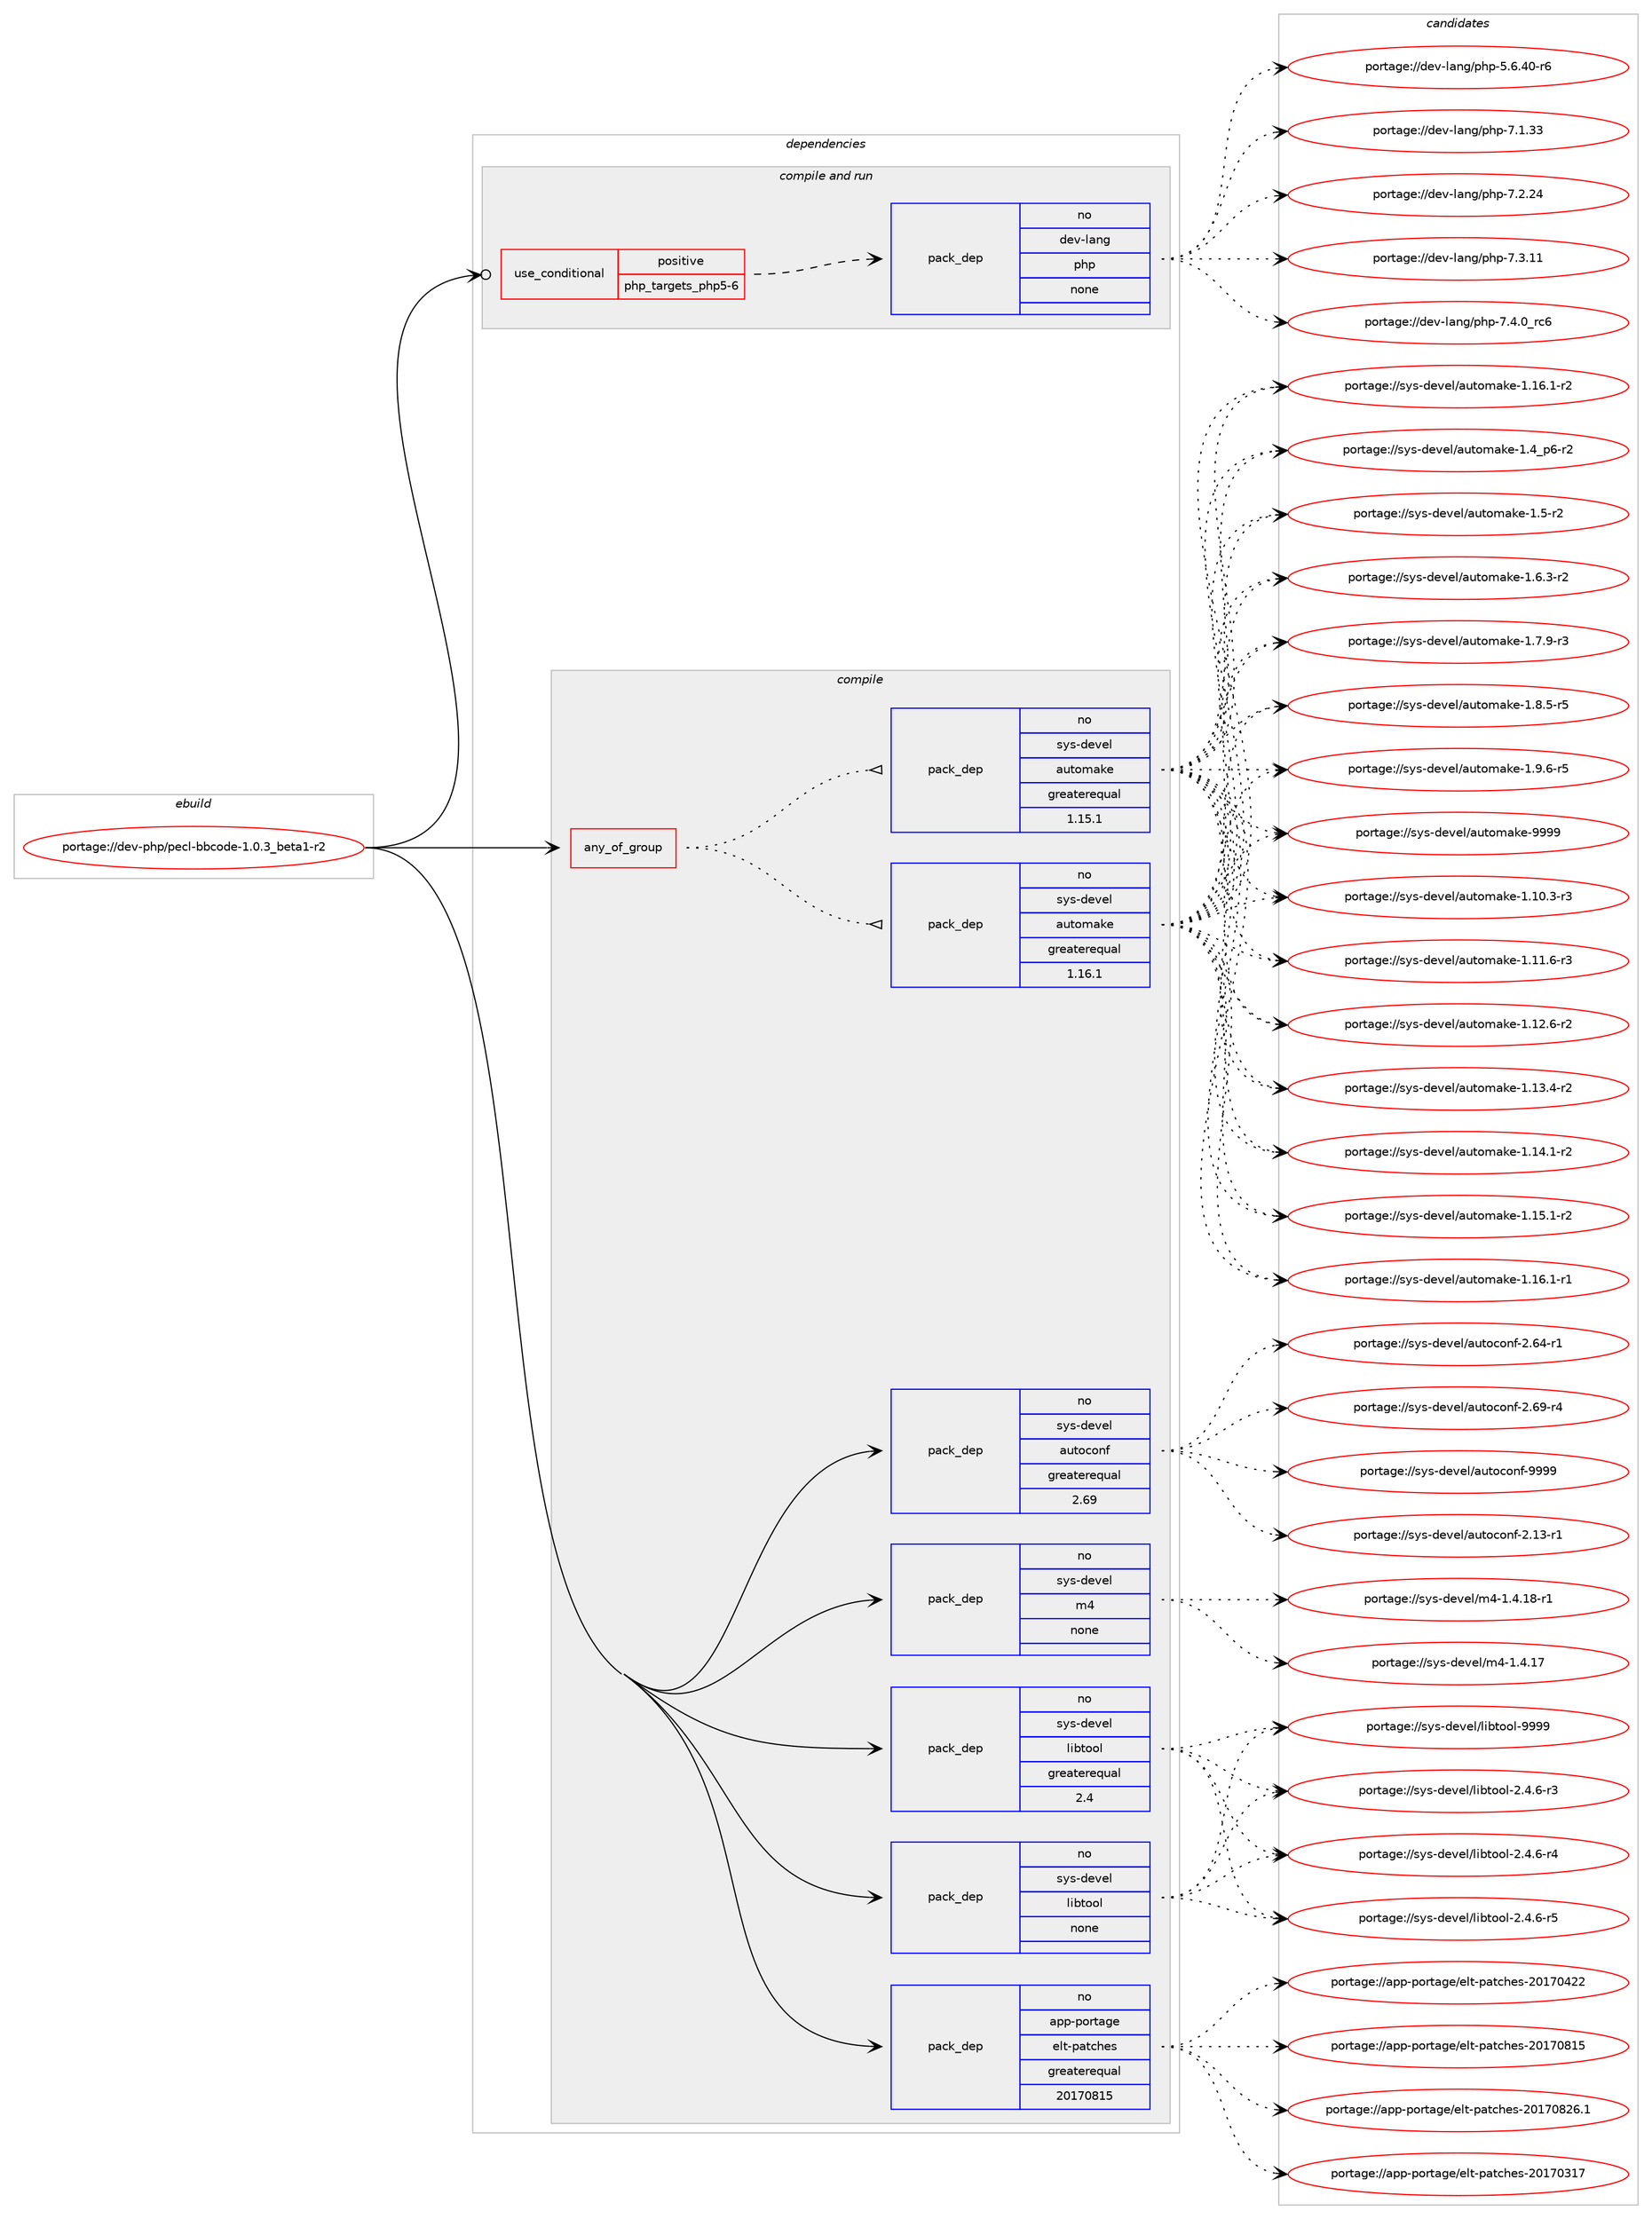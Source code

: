 digraph prolog {

# *************
# Graph options
# *************

newrank=true;
concentrate=true;
compound=true;
graph [rankdir=LR,fontname=Helvetica,fontsize=10,ranksep=1.5];#, ranksep=2.5, nodesep=0.2];
edge  [arrowhead=vee];
node  [fontname=Helvetica,fontsize=10];

# **********
# The ebuild
# **********

subgraph cluster_leftcol {
color=gray;
rank=same;
label=<<i>ebuild</i>>;
id [label="portage://dev-php/pecl-bbcode-1.0.3_beta1-r2", color=red, width=4, href="../dev-php/pecl-bbcode-1.0.3_beta1-r2.svg"];
}

# ****************
# The dependencies
# ****************

subgraph cluster_midcol {
color=gray;
label=<<i>dependencies</i>>;
subgraph cluster_compile {
fillcolor="#eeeeee";
style=filled;
label=<<i>compile</i>>;
subgraph any3145 {
dependency124740 [label=<<TABLE BORDER="0" CELLBORDER="1" CELLSPACING="0" CELLPADDING="4"><TR><TD CELLPADDING="10">any_of_group</TD></TR></TABLE>>, shape=none, color=red];subgraph pack97421 {
dependency124741 [label=<<TABLE BORDER="0" CELLBORDER="1" CELLSPACING="0" CELLPADDING="4" WIDTH="220"><TR><TD ROWSPAN="6" CELLPADDING="30">pack_dep</TD></TR><TR><TD WIDTH="110">no</TD></TR><TR><TD>sys-devel</TD></TR><TR><TD>automake</TD></TR><TR><TD>greaterequal</TD></TR><TR><TD>1.16.1</TD></TR></TABLE>>, shape=none, color=blue];
}
dependency124740:e -> dependency124741:w [weight=20,style="dotted",arrowhead="oinv"];
subgraph pack97422 {
dependency124742 [label=<<TABLE BORDER="0" CELLBORDER="1" CELLSPACING="0" CELLPADDING="4" WIDTH="220"><TR><TD ROWSPAN="6" CELLPADDING="30">pack_dep</TD></TR><TR><TD WIDTH="110">no</TD></TR><TR><TD>sys-devel</TD></TR><TR><TD>automake</TD></TR><TR><TD>greaterequal</TD></TR><TR><TD>1.15.1</TD></TR></TABLE>>, shape=none, color=blue];
}
dependency124740:e -> dependency124742:w [weight=20,style="dotted",arrowhead="oinv"];
}
id:e -> dependency124740:w [weight=20,style="solid",arrowhead="vee"];
subgraph pack97423 {
dependency124743 [label=<<TABLE BORDER="0" CELLBORDER="1" CELLSPACING="0" CELLPADDING="4" WIDTH="220"><TR><TD ROWSPAN="6" CELLPADDING="30">pack_dep</TD></TR><TR><TD WIDTH="110">no</TD></TR><TR><TD>app-portage</TD></TR><TR><TD>elt-patches</TD></TR><TR><TD>greaterequal</TD></TR><TR><TD>20170815</TD></TR></TABLE>>, shape=none, color=blue];
}
id:e -> dependency124743:w [weight=20,style="solid",arrowhead="vee"];
subgraph pack97424 {
dependency124744 [label=<<TABLE BORDER="0" CELLBORDER="1" CELLSPACING="0" CELLPADDING="4" WIDTH="220"><TR><TD ROWSPAN="6" CELLPADDING="30">pack_dep</TD></TR><TR><TD WIDTH="110">no</TD></TR><TR><TD>sys-devel</TD></TR><TR><TD>autoconf</TD></TR><TR><TD>greaterequal</TD></TR><TR><TD>2.69</TD></TR></TABLE>>, shape=none, color=blue];
}
id:e -> dependency124744:w [weight=20,style="solid",arrowhead="vee"];
subgraph pack97425 {
dependency124745 [label=<<TABLE BORDER="0" CELLBORDER="1" CELLSPACING="0" CELLPADDING="4" WIDTH="220"><TR><TD ROWSPAN="6" CELLPADDING="30">pack_dep</TD></TR><TR><TD WIDTH="110">no</TD></TR><TR><TD>sys-devel</TD></TR><TR><TD>libtool</TD></TR><TR><TD>greaterequal</TD></TR><TR><TD>2.4</TD></TR></TABLE>>, shape=none, color=blue];
}
id:e -> dependency124745:w [weight=20,style="solid",arrowhead="vee"];
subgraph pack97426 {
dependency124746 [label=<<TABLE BORDER="0" CELLBORDER="1" CELLSPACING="0" CELLPADDING="4" WIDTH="220"><TR><TD ROWSPAN="6" CELLPADDING="30">pack_dep</TD></TR><TR><TD WIDTH="110">no</TD></TR><TR><TD>sys-devel</TD></TR><TR><TD>libtool</TD></TR><TR><TD>none</TD></TR><TR><TD></TD></TR></TABLE>>, shape=none, color=blue];
}
id:e -> dependency124746:w [weight=20,style="solid",arrowhead="vee"];
subgraph pack97427 {
dependency124747 [label=<<TABLE BORDER="0" CELLBORDER="1" CELLSPACING="0" CELLPADDING="4" WIDTH="220"><TR><TD ROWSPAN="6" CELLPADDING="30">pack_dep</TD></TR><TR><TD WIDTH="110">no</TD></TR><TR><TD>sys-devel</TD></TR><TR><TD>m4</TD></TR><TR><TD>none</TD></TR><TR><TD></TD></TR></TABLE>>, shape=none, color=blue];
}
id:e -> dependency124747:w [weight=20,style="solid",arrowhead="vee"];
}
subgraph cluster_compileandrun {
fillcolor="#eeeeee";
style=filled;
label=<<i>compile and run</i>>;
subgraph cond24109 {
dependency124748 [label=<<TABLE BORDER="0" CELLBORDER="1" CELLSPACING="0" CELLPADDING="4"><TR><TD ROWSPAN="3" CELLPADDING="10">use_conditional</TD></TR><TR><TD>positive</TD></TR><TR><TD>php_targets_php5-6</TD></TR></TABLE>>, shape=none, color=red];
subgraph pack97428 {
dependency124749 [label=<<TABLE BORDER="0" CELLBORDER="1" CELLSPACING="0" CELLPADDING="4" WIDTH="220"><TR><TD ROWSPAN="6" CELLPADDING="30">pack_dep</TD></TR><TR><TD WIDTH="110">no</TD></TR><TR><TD>dev-lang</TD></TR><TR><TD>php</TD></TR><TR><TD>none</TD></TR><TR><TD></TD></TR></TABLE>>, shape=none, color=blue];
}
dependency124748:e -> dependency124749:w [weight=20,style="dashed",arrowhead="vee"];
}
id:e -> dependency124748:w [weight=20,style="solid",arrowhead="odotvee"];
}
subgraph cluster_run {
fillcolor="#eeeeee";
style=filled;
label=<<i>run</i>>;
}
}

# **************
# The candidates
# **************

subgraph cluster_choices {
rank=same;
color=gray;
label=<<i>candidates</i>>;

subgraph choice97421 {
color=black;
nodesep=1;
choiceportage11512111545100101118101108479711711611110997107101454946494846514511451 [label="portage://sys-devel/automake-1.10.3-r3", color=red, width=4,href="../sys-devel/automake-1.10.3-r3.svg"];
choiceportage11512111545100101118101108479711711611110997107101454946494946544511451 [label="portage://sys-devel/automake-1.11.6-r3", color=red, width=4,href="../sys-devel/automake-1.11.6-r3.svg"];
choiceportage11512111545100101118101108479711711611110997107101454946495046544511450 [label="portage://sys-devel/automake-1.12.6-r2", color=red, width=4,href="../sys-devel/automake-1.12.6-r2.svg"];
choiceportage11512111545100101118101108479711711611110997107101454946495146524511450 [label="portage://sys-devel/automake-1.13.4-r2", color=red, width=4,href="../sys-devel/automake-1.13.4-r2.svg"];
choiceportage11512111545100101118101108479711711611110997107101454946495246494511450 [label="portage://sys-devel/automake-1.14.1-r2", color=red, width=4,href="../sys-devel/automake-1.14.1-r2.svg"];
choiceportage11512111545100101118101108479711711611110997107101454946495346494511450 [label="portage://sys-devel/automake-1.15.1-r2", color=red, width=4,href="../sys-devel/automake-1.15.1-r2.svg"];
choiceportage11512111545100101118101108479711711611110997107101454946495446494511449 [label="portage://sys-devel/automake-1.16.1-r1", color=red, width=4,href="../sys-devel/automake-1.16.1-r1.svg"];
choiceportage11512111545100101118101108479711711611110997107101454946495446494511450 [label="portage://sys-devel/automake-1.16.1-r2", color=red, width=4,href="../sys-devel/automake-1.16.1-r2.svg"];
choiceportage115121115451001011181011084797117116111109971071014549465295112544511450 [label="portage://sys-devel/automake-1.4_p6-r2", color=red, width=4,href="../sys-devel/automake-1.4_p6-r2.svg"];
choiceportage11512111545100101118101108479711711611110997107101454946534511450 [label="portage://sys-devel/automake-1.5-r2", color=red, width=4,href="../sys-devel/automake-1.5-r2.svg"];
choiceportage115121115451001011181011084797117116111109971071014549465446514511450 [label="portage://sys-devel/automake-1.6.3-r2", color=red, width=4,href="../sys-devel/automake-1.6.3-r2.svg"];
choiceportage115121115451001011181011084797117116111109971071014549465546574511451 [label="portage://sys-devel/automake-1.7.9-r3", color=red, width=4,href="../sys-devel/automake-1.7.9-r3.svg"];
choiceportage115121115451001011181011084797117116111109971071014549465646534511453 [label="portage://sys-devel/automake-1.8.5-r5", color=red, width=4,href="../sys-devel/automake-1.8.5-r5.svg"];
choiceportage115121115451001011181011084797117116111109971071014549465746544511453 [label="portage://sys-devel/automake-1.9.6-r5", color=red, width=4,href="../sys-devel/automake-1.9.6-r5.svg"];
choiceportage115121115451001011181011084797117116111109971071014557575757 [label="portage://sys-devel/automake-9999", color=red, width=4,href="../sys-devel/automake-9999.svg"];
dependency124741:e -> choiceportage11512111545100101118101108479711711611110997107101454946494846514511451:w [style=dotted,weight="100"];
dependency124741:e -> choiceportage11512111545100101118101108479711711611110997107101454946494946544511451:w [style=dotted,weight="100"];
dependency124741:e -> choiceportage11512111545100101118101108479711711611110997107101454946495046544511450:w [style=dotted,weight="100"];
dependency124741:e -> choiceportage11512111545100101118101108479711711611110997107101454946495146524511450:w [style=dotted,weight="100"];
dependency124741:e -> choiceportage11512111545100101118101108479711711611110997107101454946495246494511450:w [style=dotted,weight="100"];
dependency124741:e -> choiceportage11512111545100101118101108479711711611110997107101454946495346494511450:w [style=dotted,weight="100"];
dependency124741:e -> choiceportage11512111545100101118101108479711711611110997107101454946495446494511449:w [style=dotted,weight="100"];
dependency124741:e -> choiceportage11512111545100101118101108479711711611110997107101454946495446494511450:w [style=dotted,weight="100"];
dependency124741:e -> choiceportage115121115451001011181011084797117116111109971071014549465295112544511450:w [style=dotted,weight="100"];
dependency124741:e -> choiceportage11512111545100101118101108479711711611110997107101454946534511450:w [style=dotted,weight="100"];
dependency124741:e -> choiceportage115121115451001011181011084797117116111109971071014549465446514511450:w [style=dotted,weight="100"];
dependency124741:e -> choiceportage115121115451001011181011084797117116111109971071014549465546574511451:w [style=dotted,weight="100"];
dependency124741:e -> choiceportage115121115451001011181011084797117116111109971071014549465646534511453:w [style=dotted,weight="100"];
dependency124741:e -> choiceportage115121115451001011181011084797117116111109971071014549465746544511453:w [style=dotted,weight="100"];
dependency124741:e -> choiceportage115121115451001011181011084797117116111109971071014557575757:w [style=dotted,weight="100"];
}
subgraph choice97422 {
color=black;
nodesep=1;
choiceportage11512111545100101118101108479711711611110997107101454946494846514511451 [label="portage://sys-devel/automake-1.10.3-r3", color=red, width=4,href="../sys-devel/automake-1.10.3-r3.svg"];
choiceportage11512111545100101118101108479711711611110997107101454946494946544511451 [label="portage://sys-devel/automake-1.11.6-r3", color=red, width=4,href="../sys-devel/automake-1.11.6-r3.svg"];
choiceportage11512111545100101118101108479711711611110997107101454946495046544511450 [label="portage://sys-devel/automake-1.12.6-r2", color=red, width=4,href="../sys-devel/automake-1.12.6-r2.svg"];
choiceportage11512111545100101118101108479711711611110997107101454946495146524511450 [label="portage://sys-devel/automake-1.13.4-r2", color=red, width=4,href="../sys-devel/automake-1.13.4-r2.svg"];
choiceportage11512111545100101118101108479711711611110997107101454946495246494511450 [label="portage://sys-devel/automake-1.14.1-r2", color=red, width=4,href="../sys-devel/automake-1.14.1-r2.svg"];
choiceportage11512111545100101118101108479711711611110997107101454946495346494511450 [label="portage://sys-devel/automake-1.15.1-r2", color=red, width=4,href="../sys-devel/automake-1.15.1-r2.svg"];
choiceportage11512111545100101118101108479711711611110997107101454946495446494511449 [label="portage://sys-devel/automake-1.16.1-r1", color=red, width=4,href="../sys-devel/automake-1.16.1-r1.svg"];
choiceportage11512111545100101118101108479711711611110997107101454946495446494511450 [label="portage://sys-devel/automake-1.16.1-r2", color=red, width=4,href="../sys-devel/automake-1.16.1-r2.svg"];
choiceportage115121115451001011181011084797117116111109971071014549465295112544511450 [label="portage://sys-devel/automake-1.4_p6-r2", color=red, width=4,href="../sys-devel/automake-1.4_p6-r2.svg"];
choiceportage11512111545100101118101108479711711611110997107101454946534511450 [label="portage://sys-devel/automake-1.5-r2", color=red, width=4,href="../sys-devel/automake-1.5-r2.svg"];
choiceportage115121115451001011181011084797117116111109971071014549465446514511450 [label="portage://sys-devel/automake-1.6.3-r2", color=red, width=4,href="../sys-devel/automake-1.6.3-r2.svg"];
choiceportage115121115451001011181011084797117116111109971071014549465546574511451 [label="portage://sys-devel/automake-1.7.9-r3", color=red, width=4,href="../sys-devel/automake-1.7.9-r3.svg"];
choiceportage115121115451001011181011084797117116111109971071014549465646534511453 [label="portage://sys-devel/automake-1.8.5-r5", color=red, width=4,href="../sys-devel/automake-1.8.5-r5.svg"];
choiceportage115121115451001011181011084797117116111109971071014549465746544511453 [label="portage://sys-devel/automake-1.9.6-r5", color=red, width=4,href="../sys-devel/automake-1.9.6-r5.svg"];
choiceportage115121115451001011181011084797117116111109971071014557575757 [label="portage://sys-devel/automake-9999", color=red, width=4,href="../sys-devel/automake-9999.svg"];
dependency124742:e -> choiceportage11512111545100101118101108479711711611110997107101454946494846514511451:w [style=dotted,weight="100"];
dependency124742:e -> choiceportage11512111545100101118101108479711711611110997107101454946494946544511451:w [style=dotted,weight="100"];
dependency124742:e -> choiceportage11512111545100101118101108479711711611110997107101454946495046544511450:w [style=dotted,weight="100"];
dependency124742:e -> choiceportage11512111545100101118101108479711711611110997107101454946495146524511450:w [style=dotted,weight="100"];
dependency124742:e -> choiceportage11512111545100101118101108479711711611110997107101454946495246494511450:w [style=dotted,weight="100"];
dependency124742:e -> choiceportage11512111545100101118101108479711711611110997107101454946495346494511450:w [style=dotted,weight="100"];
dependency124742:e -> choiceportage11512111545100101118101108479711711611110997107101454946495446494511449:w [style=dotted,weight="100"];
dependency124742:e -> choiceportage11512111545100101118101108479711711611110997107101454946495446494511450:w [style=dotted,weight="100"];
dependency124742:e -> choiceportage115121115451001011181011084797117116111109971071014549465295112544511450:w [style=dotted,weight="100"];
dependency124742:e -> choiceportage11512111545100101118101108479711711611110997107101454946534511450:w [style=dotted,weight="100"];
dependency124742:e -> choiceportage115121115451001011181011084797117116111109971071014549465446514511450:w [style=dotted,weight="100"];
dependency124742:e -> choiceportage115121115451001011181011084797117116111109971071014549465546574511451:w [style=dotted,weight="100"];
dependency124742:e -> choiceportage115121115451001011181011084797117116111109971071014549465646534511453:w [style=dotted,weight="100"];
dependency124742:e -> choiceportage115121115451001011181011084797117116111109971071014549465746544511453:w [style=dotted,weight="100"];
dependency124742:e -> choiceportage115121115451001011181011084797117116111109971071014557575757:w [style=dotted,weight="100"];
}
subgraph choice97423 {
color=black;
nodesep=1;
choiceportage97112112451121111141169710310147101108116451129711699104101115455048495548514955 [label="portage://app-portage/elt-patches-20170317", color=red, width=4,href="../app-portage/elt-patches-20170317.svg"];
choiceportage97112112451121111141169710310147101108116451129711699104101115455048495548525050 [label="portage://app-portage/elt-patches-20170422", color=red, width=4,href="../app-portage/elt-patches-20170422.svg"];
choiceportage97112112451121111141169710310147101108116451129711699104101115455048495548564953 [label="portage://app-portage/elt-patches-20170815", color=red, width=4,href="../app-portage/elt-patches-20170815.svg"];
choiceportage971121124511211111411697103101471011081164511297116991041011154550484955485650544649 [label="portage://app-portage/elt-patches-20170826.1", color=red, width=4,href="../app-portage/elt-patches-20170826.1.svg"];
dependency124743:e -> choiceportage97112112451121111141169710310147101108116451129711699104101115455048495548514955:w [style=dotted,weight="100"];
dependency124743:e -> choiceportage97112112451121111141169710310147101108116451129711699104101115455048495548525050:w [style=dotted,weight="100"];
dependency124743:e -> choiceportage97112112451121111141169710310147101108116451129711699104101115455048495548564953:w [style=dotted,weight="100"];
dependency124743:e -> choiceportage971121124511211111411697103101471011081164511297116991041011154550484955485650544649:w [style=dotted,weight="100"];
}
subgraph choice97424 {
color=black;
nodesep=1;
choiceportage1151211154510010111810110847971171161119911111010245504649514511449 [label="portage://sys-devel/autoconf-2.13-r1", color=red, width=4,href="../sys-devel/autoconf-2.13-r1.svg"];
choiceportage1151211154510010111810110847971171161119911111010245504654524511449 [label="portage://sys-devel/autoconf-2.64-r1", color=red, width=4,href="../sys-devel/autoconf-2.64-r1.svg"];
choiceportage1151211154510010111810110847971171161119911111010245504654574511452 [label="portage://sys-devel/autoconf-2.69-r4", color=red, width=4,href="../sys-devel/autoconf-2.69-r4.svg"];
choiceportage115121115451001011181011084797117116111991111101024557575757 [label="portage://sys-devel/autoconf-9999", color=red, width=4,href="../sys-devel/autoconf-9999.svg"];
dependency124744:e -> choiceportage1151211154510010111810110847971171161119911111010245504649514511449:w [style=dotted,weight="100"];
dependency124744:e -> choiceportage1151211154510010111810110847971171161119911111010245504654524511449:w [style=dotted,weight="100"];
dependency124744:e -> choiceportage1151211154510010111810110847971171161119911111010245504654574511452:w [style=dotted,weight="100"];
dependency124744:e -> choiceportage115121115451001011181011084797117116111991111101024557575757:w [style=dotted,weight="100"];
}
subgraph choice97425 {
color=black;
nodesep=1;
choiceportage1151211154510010111810110847108105981161111111084550465246544511451 [label="portage://sys-devel/libtool-2.4.6-r3", color=red, width=4,href="../sys-devel/libtool-2.4.6-r3.svg"];
choiceportage1151211154510010111810110847108105981161111111084550465246544511452 [label="portage://sys-devel/libtool-2.4.6-r4", color=red, width=4,href="../sys-devel/libtool-2.4.6-r4.svg"];
choiceportage1151211154510010111810110847108105981161111111084550465246544511453 [label="portage://sys-devel/libtool-2.4.6-r5", color=red, width=4,href="../sys-devel/libtool-2.4.6-r5.svg"];
choiceportage1151211154510010111810110847108105981161111111084557575757 [label="portage://sys-devel/libtool-9999", color=red, width=4,href="../sys-devel/libtool-9999.svg"];
dependency124745:e -> choiceportage1151211154510010111810110847108105981161111111084550465246544511451:w [style=dotted,weight="100"];
dependency124745:e -> choiceportage1151211154510010111810110847108105981161111111084550465246544511452:w [style=dotted,weight="100"];
dependency124745:e -> choiceportage1151211154510010111810110847108105981161111111084550465246544511453:w [style=dotted,weight="100"];
dependency124745:e -> choiceportage1151211154510010111810110847108105981161111111084557575757:w [style=dotted,weight="100"];
}
subgraph choice97426 {
color=black;
nodesep=1;
choiceportage1151211154510010111810110847108105981161111111084550465246544511451 [label="portage://sys-devel/libtool-2.4.6-r3", color=red, width=4,href="../sys-devel/libtool-2.4.6-r3.svg"];
choiceportage1151211154510010111810110847108105981161111111084550465246544511452 [label="portage://sys-devel/libtool-2.4.6-r4", color=red, width=4,href="../sys-devel/libtool-2.4.6-r4.svg"];
choiceportage1151211154510010111810110847108105981161111111084550465246544511453 [label="portage://sys-devel/libtool-2.4.6-r5", color=red, width=4,href="../sys-devel/libtool-2.4.6-r5.svg"];
choiceportage1151211154510010111810110847108105981161111111084557575757 [label="portage://sys-devel/libtool-9999", color=red, width=4,href="../sys-devel/libtool-9999.svg"];
dependency124746:e -> choiceportage1151211154510010111810110847108105981161111111084550465246544511451:w [style=dotted,weight="100"];
dependency124746:e -> choiceportage1151211154510010111810110847108105981161111111084550465246544511452:w [style=dotted,weight="100"];
dependency124746:e -> choiceportage1151211154510010111810110847108105981161111111084550465246544511453:w [style=dotted,weight="100"];
dependency124746:e -> choiceportage1151211154510010111810110847108105981161111111084557575757:w [style=dotted,weight="100"];
}
subgraph choice97427 {
color=black;
nodesep=1;
choiceportage11512111545100101118101108471095245494652464955 [label="portage://sys-devel/m4-1.4.17", color=red, width=4,href="../sys-devel/m4-1.4.17.svg"];
choiceportage115121115451001011181011084710952454946524649564511449 [label="portage://sys-devel/m4-1.4.18-r1", color=red, width=4,href="../sys-devel/m4-1.4.18-r1.svg"];
dependency124747:e -> choiceportage11512111545100101118101108471095245494652464955:w [style=dotted,weight="100"];
dependency124747:e -> choiceportage115121115451001011181011084710952454946524649564511449:w [style=dotted,weight="100"];
}
subgraph choice97428 {
color=black;
nodesep=1;
choiceportage100101118451089711010347112104112455346544652484511454 [label="portage://dev-lang/php-5.6.40-r6", color=red, width=4,href="../dev-lang/php-5.6.40-r6.svg"];
choiceportage10010111845108971101034711210411245554649465151 [label="portage://dev-lang/php-7.1.33", color=red, width=4,href="../dev-lang/php-7.1.33.svg"];
choiceportage10010111845108971101034711210411245554650465052 [label="portage://dev-lang/php-7.2.24", color=red, width=4,href="../dev-lang/php-7.2.24.svg"];
choiceportage10010111845108971101034711210411245554651464949 [label="portage://dev-lang/php-7.3.11", color=red, width=4,href="../dev-lang/php-7.3.11.svg"];
choiceportage100101118451089711010347112104112455546524648951149954 [label="portage://dev-lang/php-7.4.0_rc6", color=red, width=4,href="../dev-lang/php-7.4.0_rc6.svg"];
dependency124749:e -> choiceportage100101118451089711010347112104112455346544652484511454:w [style=dotted,weight="100"];
dependency124749:e -> choiceportage10010111845108971101034711210411245554649465151:w [style=dotted,weight="100"];
dependency124749:e -> choiceportage10010111845108971101034711210411245554650465052:w [style=dotted,weight="100"];
dependency124749:e -> choiceportage10010111845108971101034711210411245554651464949:w [style=dotted,weight="100"];
dependency124749:e -> choiceportage100101118451089711010347112104112455546524648951149954:w [style=dotted,weight="100"];
}
}

}
